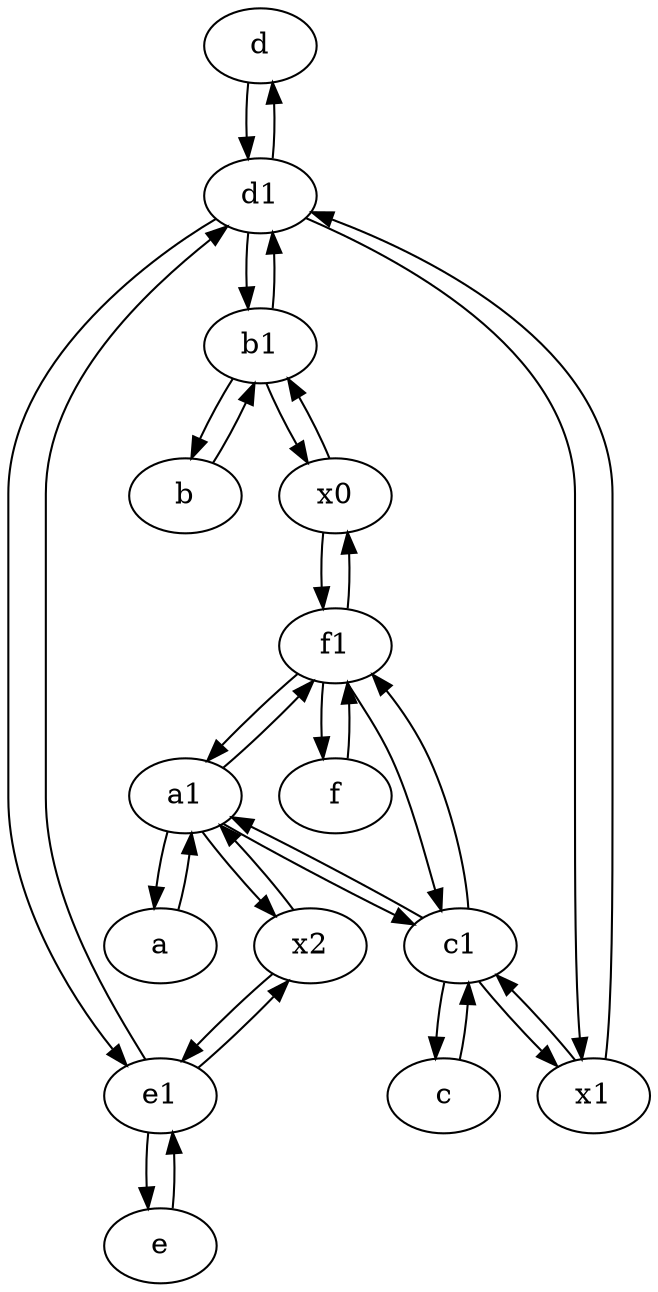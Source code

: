 digraph  {
	d [pos="20,30!"];
	f [pos="15,45!"];
	e1 [pos="25,45!"];
	e [pos="30,50!"];
	x2;
	c [pos="20,10!"];
	f1;
	x1;
	x0;
	d1 [pos="25,30!"];
	c1 [pos="30,15!"];
	b1 [pos="45,20!"];
	b [pos="50,20!"];
	a1 [pos="40,15!"];
	a [pos="40,10!"];
	a1 -> c1;
	a1 -> x2;
	c1 -> f1;
	e1 -> x2;
	x1 -> c1;
	c1 -> x1;
	a -> a1;
	f1 -> f;
	d -> d1;
	a1 -> a;
	b -> b1;
	c1 -> c;
	d1 -> x1;
	x1 -> d1;
	b1 -> d1;
	d1 -> b1;
	f1 -> c1;
	c1 -> a1;
	e1 -> d1;
	a1 -> f1;
	f1 -> a1;
	b1 -> b;
	c -> c1;
	x0 -> b1;
	b1 -> x0;
	x2 -> a1;
	d1 -> d;
	e -> e1;
	f -> f1;
	d1 -> e1;
	x0 -> f1;
	e1 -> e;
	f1 -> x0;
	x2 -> e1;

	}